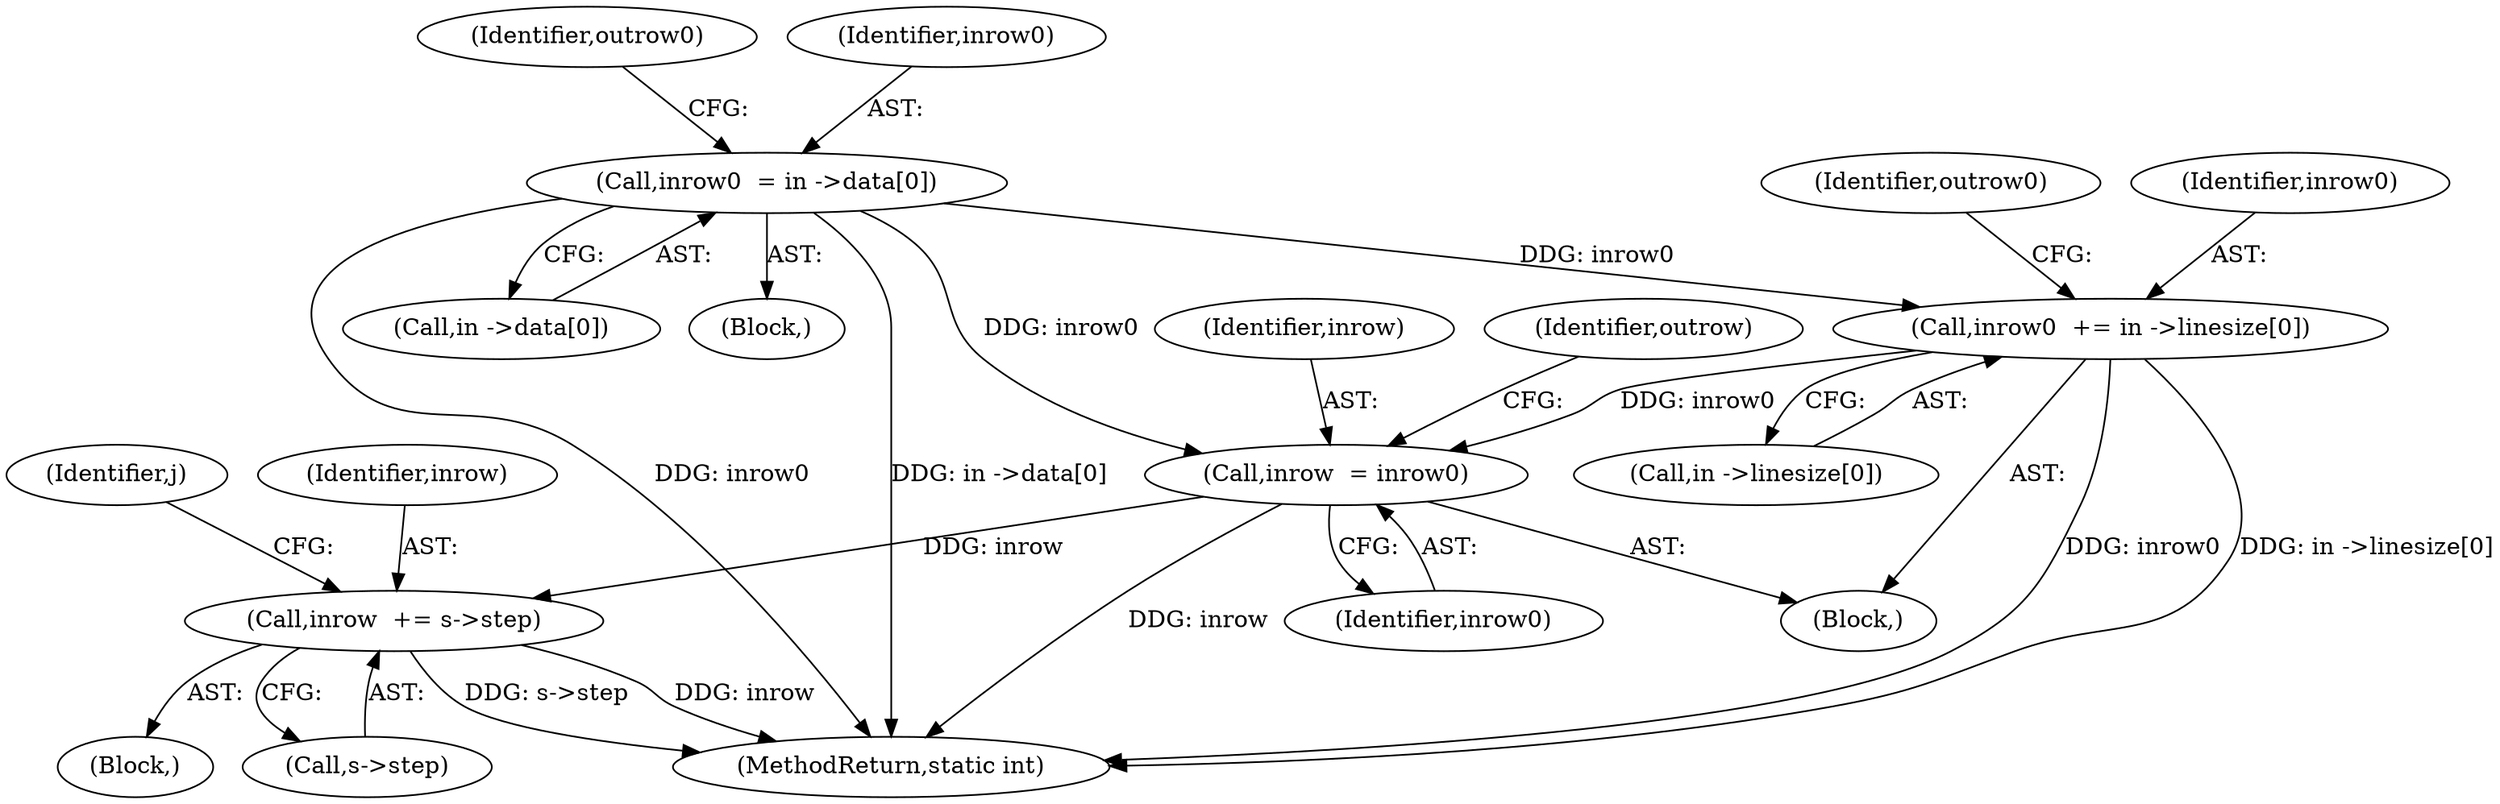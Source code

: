 digraph "0_FFmpeg_e43a0a232dbf6d3c161823c2e07c52e76227a1bc_6@array" {
"1000295" [label="(Call,inrow0  += in ->linesize[0])"];
"1000181" [label="(Call,inrow0  = in ->data[0])"];
"1000216" [label="(Call,inrow  = inrow0)"];
"1000290" [label="(Call,inrow  += s->step)"];
"1000297" [label="(Call,in ->linesize[0])"];
"1000183" [label="(Call,in ->data[0])"];
"1000181" [label="(Call,inrow0  = in ->data[0])"];
"1000206" [label="(Block,)"];
"1000230" [label="(Identifier,j)"];
"1000447" [label="(MethodReturn,static int)"];
"1000180" [label="(Block,)"];
"1000303" [label="(Identifier,outrow0)"];
"1000296" [label="(Identifier,inrow0)"];
"1000290" [label="(Call,inrow  += s->step)"];
"1000189" [label="(Identifier,outrow0)"];
"1000217" [label="(Identifier,inrow)"];
"1000218" [label="(Identifier,inrow0)"];
"1000216" [label="(Call,inrow  = inrow0)"];
"1000231" [label="(Block,)"];
"1000292" [label="(Call,s->step)"];
"1000295" [label="(Call,inrow0  += in ->linesize[0])"];
"1000220" [label="(Identifier,outrow)"];
"1000291" [label="(Identifier,inrow)"];
"1000182" [label="(Identifier,inrow0)"];
"1000295" -> "1000206"  [label="AST: "];
"1000295" -> "1000297"  [label="CFG: "];
"1000296" -> "1000295"  [label="AST: "];
"1000297" -> "1000295"  [label="AST: "];
"1000303" -> "1000295"  [label="CFG: "];
"1000295" -> "1000447"  [label="DDG: inrow0"];
"1000295" -> "1000447"  [label="DDG: in ->linesize[0]"];
"1000295" -> "1000216"  [label="DDG: inrow0"];
"1000181" -> "1000295"  [label="DDG: inrow0"];
"1000181" -> "1000180"  [label="AST: "];
"1000181" -> "1000183"  [label="CFG: "];
"1000182" -> "1000181"  [label="AST: "];
"1000183" -> "1000181"  [label="AST: "];
"1000189" -> "1000181"  [label="CFG: "];
"1000181" -> "1000447"  [label="DDG: inrow0"];
"1000181" -> "1000447"  [label="DDG: in ->data[0]"];
"1000181" -> "1000216"  [label="DDG: inrow0"];
"1000216" -> "1000206"  [label="AST: "];
"1000216" -> "1000218"  [label="CFG: "];
"1000217" -> "1000216"  [label="AST: "];
"1000218" -> "1000216"  [label="AST: "];
"1000220" -> "1000216"  [label="CFG: "];
"1000216" -> "1000447"  [label="DDG: inrow"];
"1000216" -> "1000290"  [label="DDG: inrow"];
"1000290" -> "1000231"  [label="AST: "];
"1000290" -> "1000292"  [label="CFG: "];
"1000291" -> "1000290"  [label="AST: "];
"1000292" -> "1000290"  [label="AST: "];
"1000230" -> "1000290"  [label="CFG: "];
"1000290" -> "1000447"  [label="DDG: inrow"];
"1000290" -> "1000447"  [label="DDG: s->step"];
}
